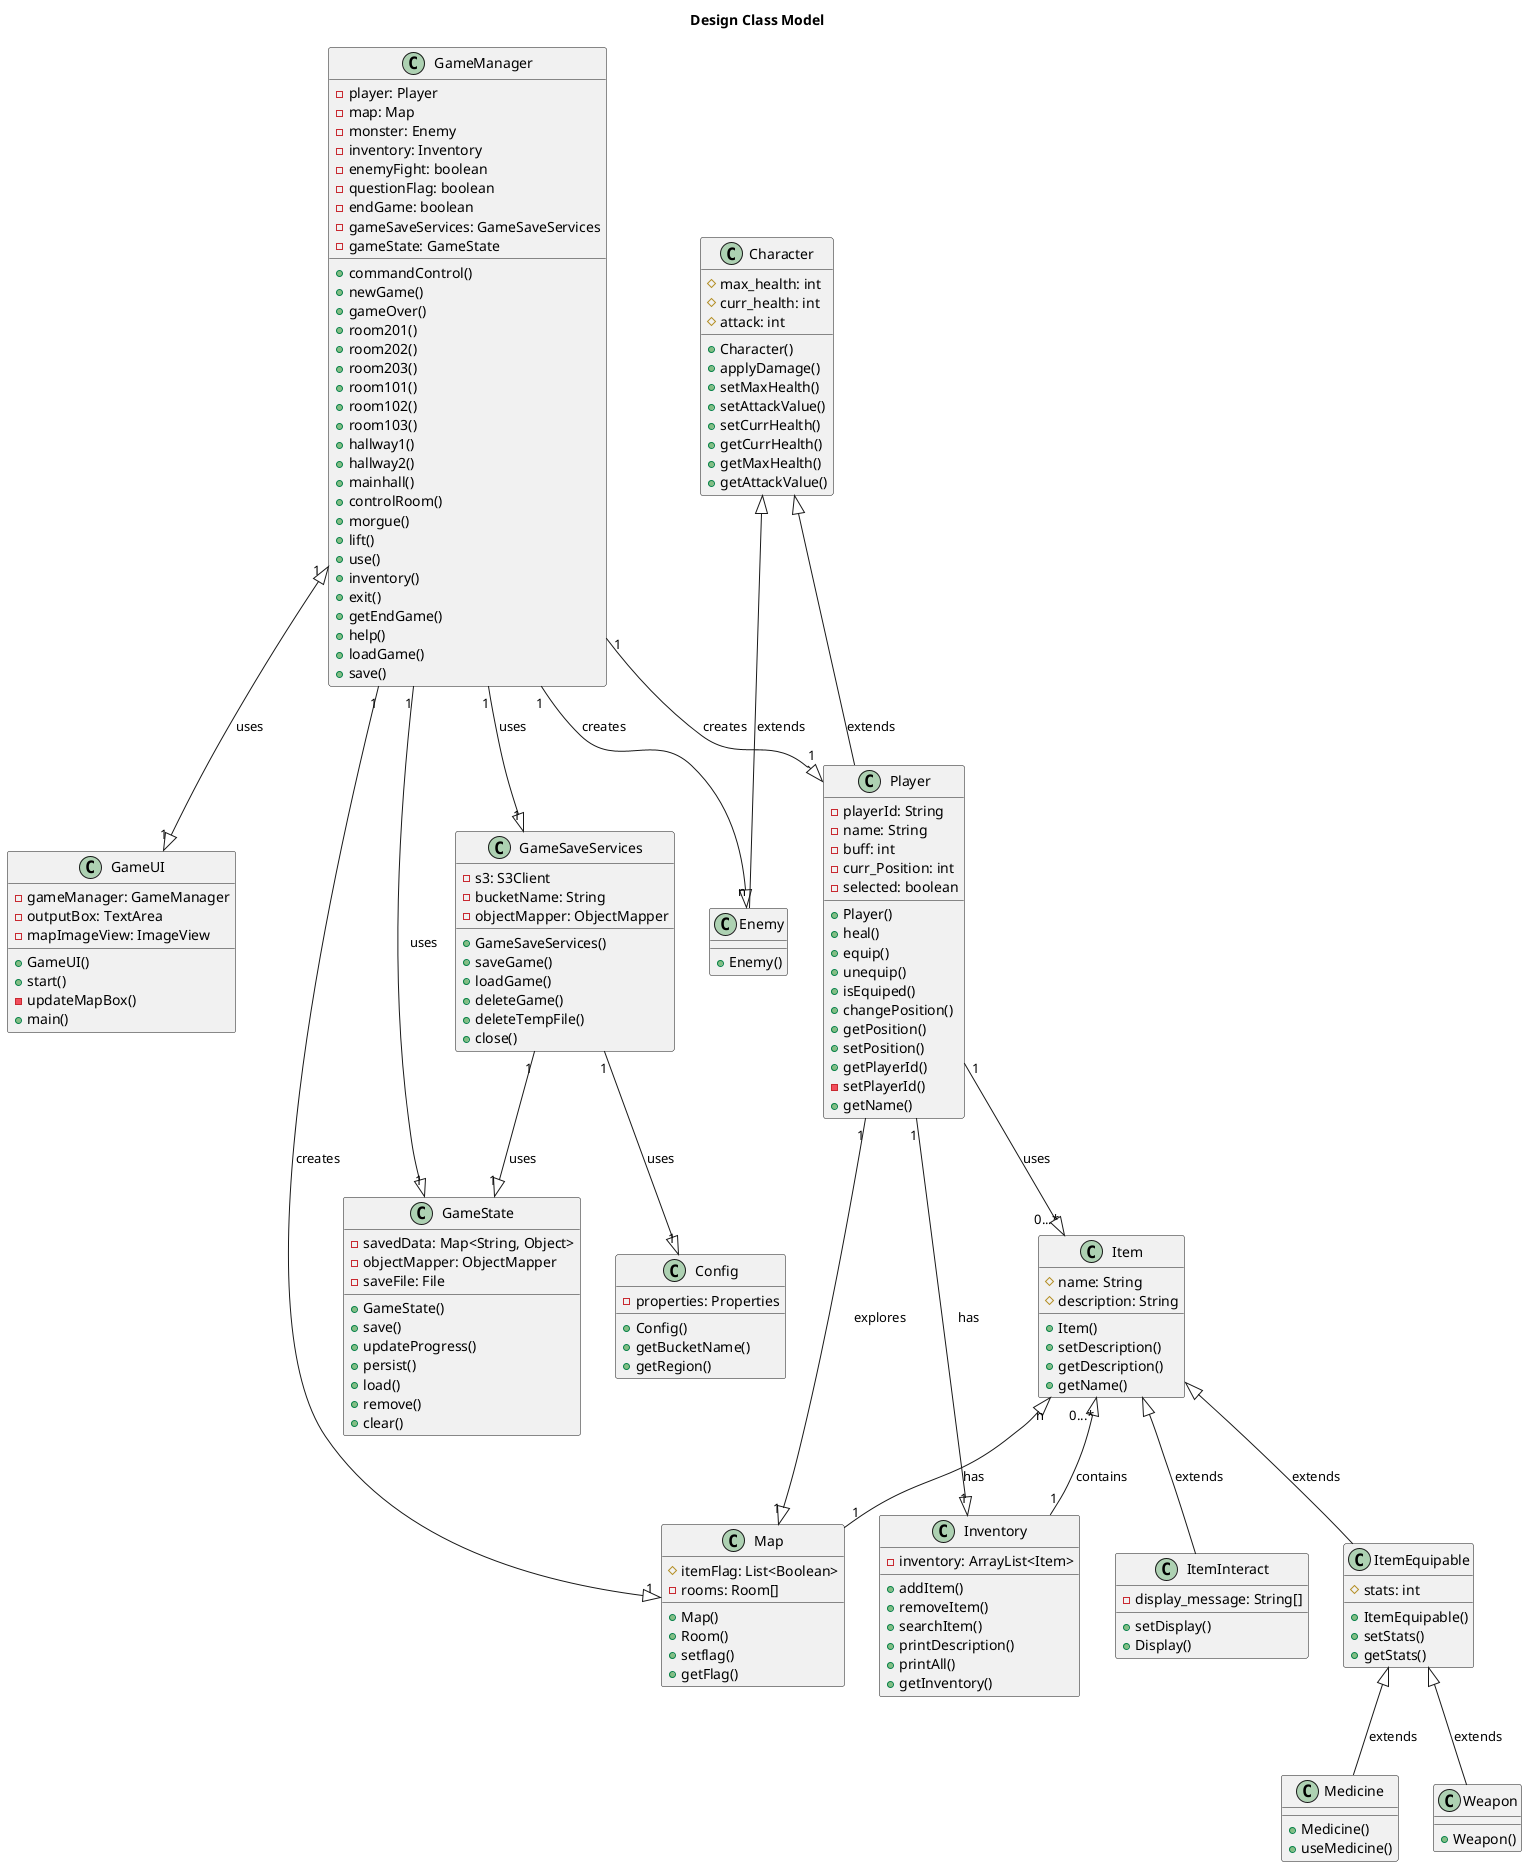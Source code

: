 @startuml DesignClassModel

title Design Class Model

class Character{
  #max_health: int
  #curr_health: int
  #attack: int
  
  +Character()
  +applyDamage()
  +setMaxHealth()
  +setAttackValue()
  +setCurrHealth()
  +getCurrHealth()
  +getMaxHealth()
  +getAttackValue()
}

class Player{
  -playerId: String
  -name: String
  -buff: int
  -curr_Position: int
  -selected: boolean
  
  +Player()
  +heal()
  +equip()
  +unequip()
  +isEquiped()
  +changePosition()
  +getPosition()
  +setPosition()
  +getPlayerId()
  -setPlayerId()
  +getName()
  
}

class Enemy{
  +Enemy()
}

class GameUI{
  -gameManager: GameManager
  -outputBox: TextArea
  -mapImageView: ImageView
  
  +GameUI()
  +start()
  -updateMapBox()
  +main()
}

class GameManager{
  -player: Player
  -map: Map
  -monster: Enemy
  -inventory: Inventory
  -enemyFight: boolean
  -questionFlag: boolean
  -endGame: boolean
  -gameSaveServices: GameSaveServices
  -gameState: GameState
  
  +commandControl()
  +newGame()
  +gameOver()
  +room201()
  +room202()
  +room203()
  +room101()
  +room102()
  +room103()
  +hallway1()
  +hallway2()
  +mainhall()
  +controlRoom()
  +morgue()
  +lift()
  +use()
  +inventory()
  +exit()
  +getEndGame()
  +help()
  +loadGame()
  +save()
}

class GameSaveServices{
  -s3: S3Client
  -bucketName: String
  -objectMapper: ObjectMapper
  
  +GameSaveServices()
  +saveGame()
  +loadGame()
  +deleteGame()
  +deleteTempFile()
  +close()
}

class GameState{
  -savedData: Map<String, Object>
  -objectMapper: ObjectMapper
  -saveFile: File
  
  +GameState()
  +save()
  +updateProgress()
  +persist()
  +load()
  +remove()
  +clear()
}

class Config{
  - properties: Properties
  
  +Config()
  +getBucketName()
  +getRegion()
}

class Inventory{
  -inventory: ArrayList<Item>
  
  +addItem()
  +removeItem()
  +searchItem()
  +printDescription()
  +printAll()
  +getInventory()
}

class Item{
  #name: String
  #description: String
  
  +Item()
  +setDescription()
  +getDescription()
  +getName()
}

class ItemEquipable{
  #stats: int
  
  +ItemEquipable()
  +setStats()
  +getStats()
}

class ItemInteract{
  -display_message: String[]
  
  +setDisplay()
  +Display()
}

class Medicine{
  +Medicine()
  +useMedicine()
}

class Weapon{
  +Weapon()
}

class Map{
  #itemFlag: List<Boolean>
  -rooms: Room[]
  
  +Map()
  +Room()
  +setflag()
  +getFlag()
}

Character <|-- Player : extends
Character <|-- Enemy : extends

Item <|-- ItemEquipable : extends
Item <|-- ItemInteract : extends
Item"0...*" <|-- "1"Inventory : contains
Item"n" <|-- "1"Map : has

ItemEquipable <|-- Weapon: extends
ItemEquipable <|-- Medicine: extends

Player"1" --|> "0...*"Item : uses 
Player"1" --|> "1"Inventory : has
Player"1" --|> "1"Map : explores

GameManager"1" --|> "1"Player : creates
GameManager"1" --|> "n"Enemy : creates
GameManager"1" <|--|> "1"GameUI : uses
GameManager"1" --|> "1"Map : creates
GameManager"1" --|> "1"GameSaveServices : uses
GameManager"1" --|> "1"GameState : uses
GameSaveServices"1" --|> "1"GameState : uses
GameSaveServices"1" --|> "1"Config : uses

@enduml
